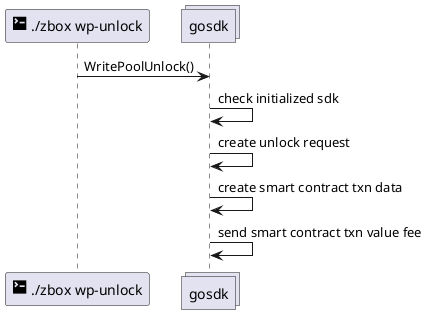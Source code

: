 @startuml
participant "<size:20><&terminal></size> ./zbox wp-unlock" as cli
collections gosdk

cli -> gosdk: WritePoolUnlock()

gosdk -> gosdk: check initialized sdk
gosdk -> gosdk: create unlock request
gosdk -> gosdk: create smart contract txn data
gosdk -> gosdk: send smart contract txn value fee
@enduml
